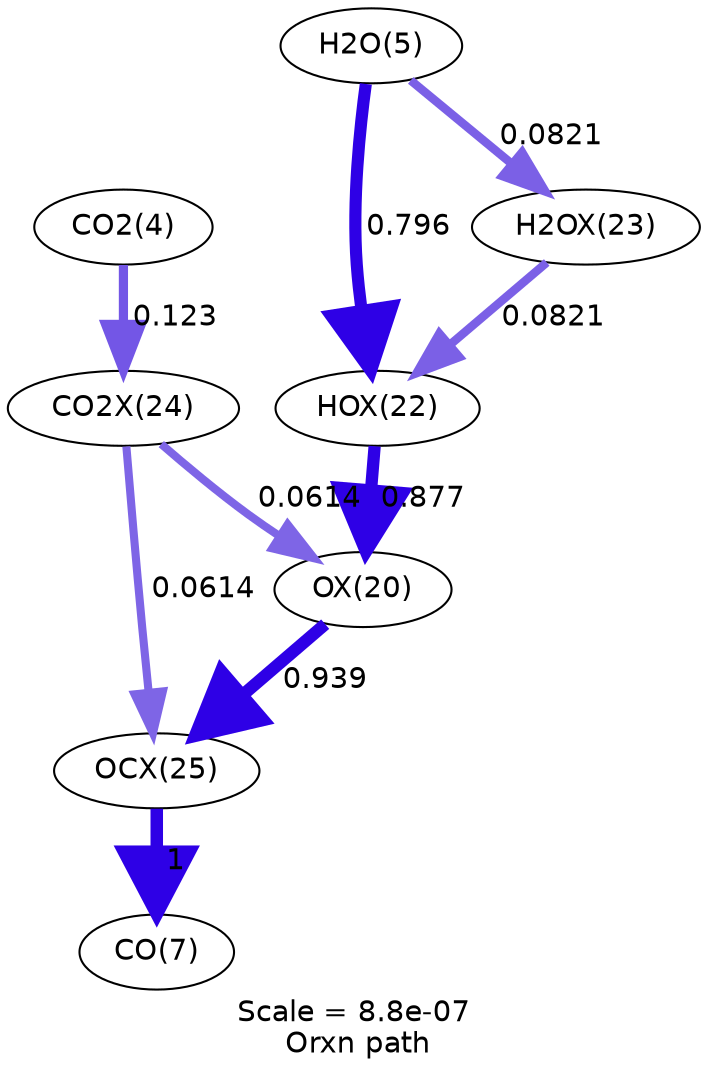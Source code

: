 digraph reaction_paths {
center=1;
s26 -> s24[fontname="Helvetica", penwidth=5.9, arrowsize=2.95, color="0.7, 1.38, 0.9"
, label=" 0.877"];
s24 -> s29[fontname="Helvetica", penwidth=5.95, arrowsize=2.98, color="0.7, 1.44, 0.9"
, label=" 0.939"];
s28 -> s24[fontname="Helvetica", penwidth=3.89, arrowsize=1.95, color="0.7, 0.561, 0.9"
, label=" 0.0614"];
s6 -> s26[fontname="Helvetica", penwidth=5.83, arrowsize=2.91, color="0.7, 1.3, 0.9"
, label=" 0.796"];
s27 -> s26[fontname="Helvetica", penwidth=4.11, arrowsize=2.06, color="0.7, 0.582, 0.9"
, label=" 0.0821"];
s6 -> s27[fontname="Helvetica", penwidth=4.11, arrowsize=2.06, color="0.7, 0.582, 0.9"
, label=" 0.0821"];
s29 -> s8[fontname="Helvetica", penwidth=6, arrowsize=3, color="0.7, 1.5, 0.9"
, label=" 1"];
s28 -> s29[fontname="Helvetica", penwidth=3.89, arrowsize=1.95, color="0.7, 0.561, 0.9"
, label=" 0.0614"];
s5 -> s28[fontname="Helvetica", penwidth=4.42, arrowsize=2.21, color="0.7, 0.623, 0.9"
, label=" 0.123"];
s5 [ fontname="Helvetica", label="CO2(4)"];
s6 [ fontname="Helvetica", label="H2O(5)"];
s8 [ fontname="Helvetica", label="CO(7)"];
s24 [ fontname="Helvetica", label="OX(20)"];
s26 [ fontname="Helvetica", label="HOX(22)"];
s27 [ fontname="Helvetica", label="H2OX(23)"];
s28 [ fontname="Helvetica", label="CO2X(24)"];
s29 [ fontname="Helvetica", label="OCX(25)"];
 label = "Scale = 8.8e-07\l Orxn path";
 fontname = "Helvetica";
}
